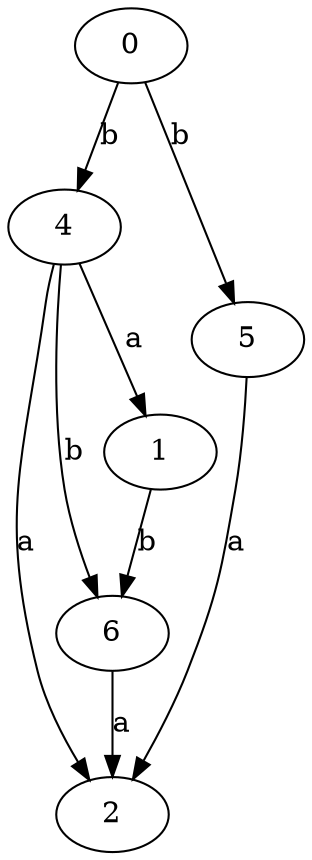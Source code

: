 strict digraph  {
0;
1;
2;
4;
5;
6;
0 -> 4  [label=b];
0 -> 5  [label=b];
1 -> 6  [label=b];
4 -> 1  [label=a];
4 -> 2  [label=a];
4 -> 6  [label=b];
5 -> 2  [label=a];
6 -> 2  [label=a];
}
